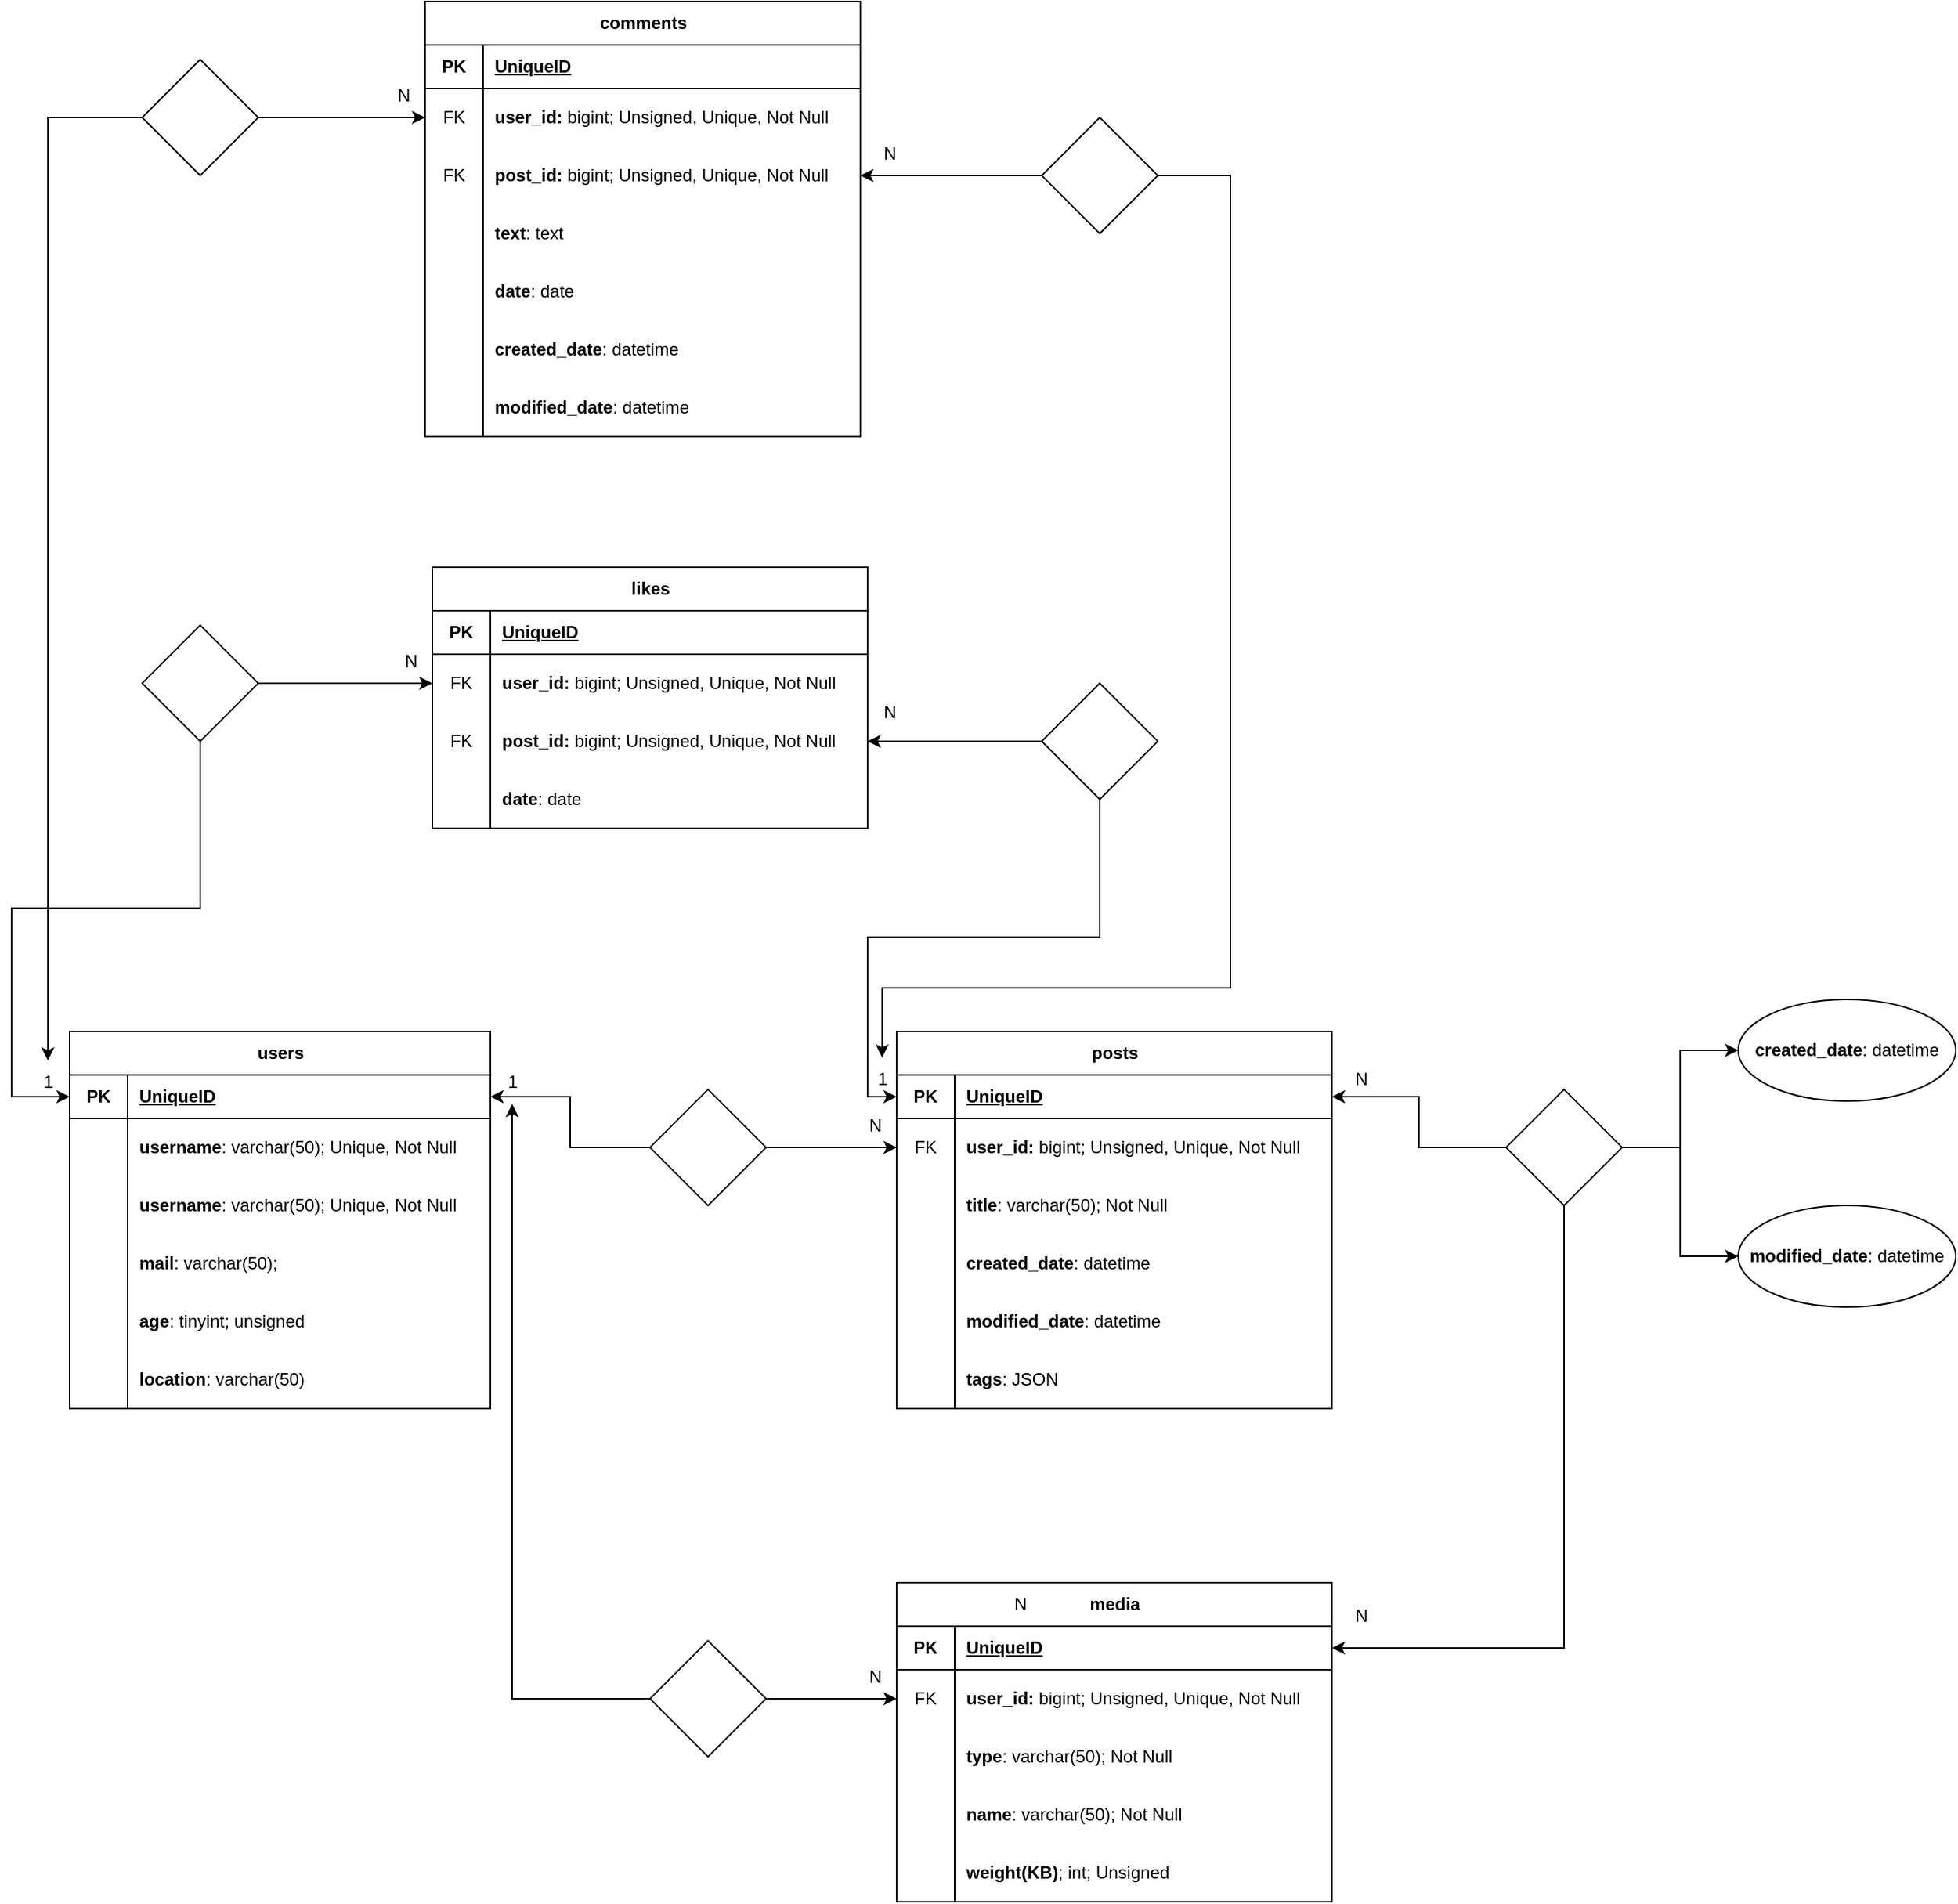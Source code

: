 <mxfile version="24.7.1" type="device">
  <diagram name="Pagina-1" id="Gw6nSf_3pTms6XGrTBZx">
    <mxGraphModel dx="1674" dy="1907" grid="1" gridSize="10" guides="1" tooltips="1" connect="1" arrows="1" fold="1" page="1" pageScale="1" pageWidth="827" pageHeight="1169" math="0" shadow="0">
      <root>
        <mxCell id="0" />
        <mxCell id="1" parent="0" />
        <mxCell id="lJPIg5WgTHCBEsO6ulFc-40" value="users" style="shape=table;startSize=30;container=1;collapsible=1;childLayout=tableLayout;fixedRows=1;rowLines=0;fontStyle=1;align=center;resizeLast=1;html=1;" parent="1" vertex="1">
          <mxGeometry x="60" y="190" width="290" height="260" as="geometry" />
        </mxCell>
        <mxCell id="lJPIg5WgTHCBEsO6ulFc-41" value="" style="shape=tableRow;horizontal=0;startSize=0;swimlaneHead=0;swimlaneBody=0;fillColor=none;collapsible=0;dropTarget=0;points=[[0,0.5],[1,0.5]];portConstraint=eastwest;top=0;left=0;right=0;bottom=1;" parent="lJPIg5WgTHCBEsO6ulFc-40" vertex="1">
          <mxGeometry y="30" width="290" height="30" as="geometry" />
        </mxCell>
        <mxCell id="lJPIg5WgTHCBEsO6ulFc-42" value="PK" style="shape=partialRectangle;connectable=0;fillColor=none;top=0;left=0;bottom=0;right=0;fontStyle=1;overflow=hidden;whiteSpace=wrap;html=1;" parent="lJPIg5WgTHCBEsO6ulFc-41" vertex="1">
          <mxGeometry width="40" height="30" as="geometry">
            <mxRectangle width="40" height="30" as="alternateBounds" />
          </mxGeometry>
        </mxCell>
        <mxCell id="lJPIg5WgTHCBEsO6ulFc-43" value="UniqueID" style="shape=partialRectangle;connectable=0;fillColor=none;top=0;left=0;bottom=0;right=0;align=left;spacingLeft=6;fontStyle=5;overflow=hidden;whiteSpace=wrap;html=1;" parent="lJPIg5WgTHCBEsO6ulFc-41" vertex="1">
          <mxGeometry x="40" width="250" height="30" as="geometry">
            <mxRectangle width="250" height="30" as="alternateBounds" />
          </mxGeometry>
        </mxCell>
        <mxCell id="lJPIg5WgTHCBEsO6ulFc-44" value="" style="shape=tableRow;horizontal=0;startSize=0;swimlaneHead=0;swimlaneBody=0;fillColor=none;collapsible=0;dropTarget=0;points=[[0,0.5],[1,0.5]];portConstraint=eastwest;top=0;left=0;right=0;bottom=0;" parent="lJPIg5WgTHCBEsO6ulFc-40" vertex="1">
          <mxGeometry y="60" width="290" height="40" as="geometry" />
        </mxCell>
        <mxCell id="lJPIg5WgTHCBEsO6ulFc-45" value="" style="shape=partialRectangle;connectable=0;fillColor=none;top=0;left=0;bottom=0;right=0;editable=1;overflow=hidden;whiteSpace=wrap;html=1;" parent="lJPIg5WgTHCBEsO6ulFc-44" vertex="1">
          <mxGeometry width="40" height="40" as="geometry">
            <mxRectangle width="40" height="40" as="alternateBounds" />
          </mxGeometry>
        </mxCell>
        <mxCell id="lJPIg5WgTHCBEsO6ulFc-46" value="&lt;b&gt;username&lt;/b&gt;: varchar(50); Unique, Not Null&amp;nbsp; &amp;nbsp;" style="shape=partialRectangle;connectable=0;fillColor=none;top=0;left=0;bottom=0;right=0;align=left;spacingLeft=6;overflow=hidden;whiteSpace=wrap;html=1;" parent="lJPIg5WgTHCBEsO6ulFc-44" vertex="1">
          <mxGeometry x="40" width="250" height="40" as="geometry">
            <mxRectangle width="250" height="40" as="alternateBounds" />
          </mxGeometry>
        </mxCell>
        <mxCell id="wLg4SAttIqK3HhaTWLrf-60" value="" style="shape=tableRow;horizontal=0;startSize=0;swimlaneHead=0;swimlaneBody=0;fillColor=none;collapsible=0;dropTarget=0;points=[[0,0.5],[1,0.5]];portConstraint=eastwest;top=0;left=0;right=0;bottom=0;" vertex="1" parent="lJPIg5WgTHCBEsO6ulFc-40">
          <mxGeometry y="100" width="290" height="40" as="geometry" />
        </mxCell>
        <mxCell id="wLg4SAttIqK3HhaTWLrf-61" value="" style="shape=partialRectangle;connectable=0;fillColor=none;top=0;left=0;bottom=0;right=0;editable=1;overflow=hidden;whiteSpace=wrap;html=1;" vertex="1" parent="wLg4SAttIqK3HhaTWLrf-60">
          <mxGeometry width="40" height="40" as="geometry">
            <mxRectangle width="40" height="40" as="alternateBounds" />
          </mxGeometry>
        </mxCell>
        <mxCell id="wLg4SAttIqK3HhaTWLrf-62" value="&lt;b&gt;username&lt;/b&gt;: varchar(50); Unique, Not Null&amp;nbsp; &amp;nbsp;" style="shape=partialRectangle;connectable=0;fillColor=none;top=0;left=0;bottom=0;right=0;align=left;spacingLeft=6;overflow=hidden;whiteSpace=wrap;html=1;" vertex="1" parent="wLg4SAttIqK3HhaTWLrf-60">
          <mxGeometry x="40" width="250" height="40" as="geometry">
            <mxRectangle width="250" height="40" as="alternateBounds" />
          </mxGeometry>
        </mxCell>
        <mxCell id="wLg4SAttIqK3HhaTWLrf-63" value="" style="shape=tableRow;horizontal=0;startSize=0;swimlaneHead=0;swimlaneBody=0;fillColor=none;collapsible=0;dropTarget=0;points=[[0,0.5],[1,0.5]];portConstraint=eastwest;top=0;left=0;right=0;bottom=0;" vertex="1" parent="lJPIg5WgTHCBEsO6ulFc-40">
          <mxGeometry y="140" width="290" height="40" as="geometry" />
        </mxCell>
        <mxCell id="wLg4SAttIqK3HhaTWLrf-64" value="" style="shape=partialRectangle;connectable=0;fillColor=none;top=0;left=0;bottom=0;right=0;editable=1;overflow=hidden;whiteSpace=wrap;html=1;" vertex="1" parent="wLg4SAttIqK3HhaTWLrf-63">
          <mxGeometry width="40" height="40" as="geometry">
            <mxRectangle width="40" height="40" as="alternateBounds" />
          </mxGeometry>
        </mxCell>
        <mxCell id="wLg4SAttIqK3HhaTWLrf-65" value="&lt;b&gt;mail&lt;/b&gt;: varchar(50);" style="shape=partialRectangle;connectable=0;fillColor=none;top=0;left=0;bottom=0;right=0;align=left;spacingLeft=6;overflow=hidden;whiteSpace=wrap;html=1;" vertex="1" parent="wLg4SAttIqK3HhaTWLrf-63">
          <mxGeometry x="40" width="250" height="40" as="geometry">
            <mxRectangle width="250" height="40" as="alternateBounds" />
          </mxGeometry>
        </mxCell>
        <mxCell id="lJPIg5WgTHCBEsO6ulFc-59" value="" style="shape=tableRow;horizontal=0;startSize=0;swimlaneHead=0;swimlaneBody=0;fillColor=none;collapsible=0;dropTarget=0;points=[[0,0.5],[1,0.5]];portConstraint=eastwest;top=0;left=0;right=0;bottom=0;" parent="lJPIg5WgTHCBEsO6ulFc-40" vertex="1">
          <mxGeometry y="180" width="290" height="40" as="geometry" />
        </mxCell>
        <mxCell id="lJPIg5WgTHCBEsO6ulFc-60" value="" style="shape=partialRectangle;connectable=0;fillColor=none;top=0;left=0;bottom=0;right=0;editable=1;overflow=hidden;whiteSpace=wrap;html=1;" parent="lJPIg5WgTHCBEsO6ulFc-59" vertex="1">
          <mxGeometry width="40" height="40" as="geometry">
            <mxRectangle width="40" height="40" as="alternateBounds" />
          </mxGeometry>
        </mxCell>
        <mxCell id="lJPIg5WgTHCBEsO6ulFc-61" value="&lt;b&gt;age&lt;/b&gt;: tinyint; unsigned&amp;nbsp; &amp;nbsp;" style="shape=partialRectangle;connectable=0;fillColor=none;top=0;left=0;bottom=0;right=0;align=left;spacingLeft=6;overflow=hidden;whiteSpace=wrap;html=1;" parent="lJPIg5WgTHCBEsO6ulFc-59" vertex="1">
          <mxGeometry x="40" width="250" height="40" as="geometry">
            <mxRectangle width="250" height="40" as="alternateBounds" />
          </mxGeometry>
        </mxCell>
        <mxCell id="lJPIg5WgTHCBEsO6ulFc-82" value="" style="shape=tableRow;horizontal=0;startSize=0;swimlaneHead=0;swimlaneBody=0;fillColor=none;collapsible=0;dropTarget=0;points=[[0,0.5],[1,0.5]];portConstraint=eastwest;top=0;left=0;right=0;bottom=0;" parent="lJPIg5WgTHCBEsO6ulFc-40" vertex="1">
          <mxGeometry y="220" width="290" height="40" as="geometry" />
        </mxCell>
        <mxCell id="lJPIg5WgTHCBEsO6ulFc-83" value="" style="shape=partialRectangle;connectable=0;fillColor=none;top=0;left=0;bottom=0;right=0;editable=1;overflow=hidden;whiteSpace=wrap;html=1;" parent="lJPIg5WgTHCBEsO6ulFc-82" vertex="1">
          <mxGeometry width="40" height="40" as="geometry">
            <mxRectangle width="40" height="40" as="alternateBounds" />
          </mxGeometry>
        </mxCell>
        <mxCell id="lJPIg5WgTHCBEsO6ulFc-84" value="&lt;b&gt;location&lt;/b&gt;: varchar(50)&amp;nbsp; &amp;nbsp;" style="shape=partialRectangle;connectable=0;fillColor=none;top=0;left=0;bottom=0;right=0;align=left;spacingLeft=6;overflow=hidden;whiteSpace=wrap;html=1;" parent="lJPIg5WgTHCBEsO6ulFc-82" vertex="1">
          <mxGeometry x="40" width="250" height="40" as="geometry">
            <mxRectangle width="250" height="40" as="alternateBounds" />
          </mxGeometry>
        </mxCell>
        <mxCell id="lJPIg5WgTHCBEsO6ulFc-85" value="posts" style="shape=table;startSize=30;container=1;collapsible=1;childLayout=tableLayout;fixedRows=1;rowLines=0;fontStyle=1;align=center;resizeLast=1;html=1;" parent="1" vertex="1">
          <mxGeometry x="630" y="190" width="300" height="260" as="geometry" />
        </mxCell>
        <mxCell id="lJPIg5WgTHCBEsO6ulFc-86" value="" style="shape=tableRow;horizontal=0;startSize=0;swimlaneHead=0;swimlaneBody=0;fillColor=none;collapsible=0;dropTarget=0;points=[[0,0.5],[1,0.5]];portConstraint=eastwest;top=0;left=0;right=0;bottom=1;" parent="lJPIg5WgTHCBEsO6ulFc-85" vertex="1">
          <mxGeometry y="30" width="300" height="30" as="geometry" />
        </mxCell>
        <mxCell id="lJPIg5WgTHCBEsO6ulFc-87" value="PK" style="shape=partialRectangle;connectable=0;fillColor=none;top=0;left=0;bottom=0;right=0;fontStyle=1;overflow=hidden;whiteSpace=wrap;html=1;" parent="lJPIg5WgTHCBEsO6ulFc-86" vertex="1">
          <mxGeometry width="40" height="30" as="geometry">
            <mxRectangle width="40" height="30" as="alternateBounds" />
          </mxGeometry>
        </mxCell>
        <mxCell id="lJPIg5WgTHCBEsO6ulFc-88" value="UniqueID" style="shape=partialRectangle;connectable=0;fillColor=none;top=0;left=0;bottom=0;right=0;align=left;spacingLeft=6;fontStyle=5;overflow=hidden;whiteSpace=wrap;html=1;" parent="lJPIg5WgTHCBEsO6ulFc-86" vertex="1">
          <mxGeometry x="40" width="260" height="30" as="geometry">
            <mxRectangle width="260" height="30" as="alternateBounds" />
          </mxGeometry>
        </mxCell>
        <mxCell id="lJPIg5WgTHCBEsO6ulFc-89" value="" style="shape=tableRow;horizontal=0;startSize=0;swimlaneHead=0;swimlaneBody=0;fillColor=none;collapsible=0;dropTarget=0;points=[[0,0.5],[1,0.5]];portConstraint=eastwest;top=0;left=0;right=0;bottom=0;" parent="lJPIg5WgTHCBEsO6ulFc-85" vertex="1">
          <mxGeometry y="60" width="300" height="40" as="geometry" />
        </mxCell>
        <mxCell id="lJPIg5WgTHCBEsO6ulFc-90" value="FK" style="shape=partialRectangle;connectable=0;fillColor=none;top=0;left=0;bottom=0;right=0;editable=1;overflow=hidden;whiteSpace=wrap;html=1;" parent="lJPIg5WgTHCBEsO6ulFc-89" vertex="1">
          <mxGeometry width="40" height="40" as="geometry">
            <mxRectangle width="40" height="40" as="alternateBounds" />
          </mxGeometry>
        </mxCell>
        <mxCell id="lJPIg5WgTHCBEsO6ulFc-91" value="&lt;b&gt;user_id: &lt;/b&gt;bigint; Unsigned, Unique, Not Null" style="shape=partialRectangle;connectable=0;fillColor=none;top=0;left=0;bottom=0;right=0;align=left;spacingLeft=6;overflow=hidden;whiteSpace=wrap;html=1;" parent="lJPIg5WgTHCBEsO6ulFc-89" vertex="1">
          <mxGeometry x="40" width="260" height="40" as="geometry">
            <mxRectangle width="260" height="40" as="alternateBounds" />
          </mxGeometry>
        </mxCell>
        <mxCell id="lJPIg5WgTHCBEsO6ulFc-92" value="" style="shape=tableRow;horizontal=0;startSize=0;swimlaneHead=0;swimlaneBody=0;fillColor=none;collapsible=0;dropTarget=0;points=[[0,0.5],[1,0.5]];portConstraint=eastwest;top=0;left=0;right=0;bottom=0;" parent="lJPIg5WgTHCBEsO6ulFc-85" vertex="1">
          <mxGeometry y="100" width="300" height="40" as="geometry" />
        </mxCell>
        <mxCell id="lJPIg5WgTHCBEsO6ulFc-93" value="" style="shape=partialRectangle;connectable=0;fillColor=none;top=0;left=0;bottom=0;right=0;editable=1;overflow=hidden;whiteSpace=wrap;html=1;" parent="lJPIg5WgTHCBEsO6ulFc-92" vertex="1">
          <mxGeometry width="40" height="40" as="geometry">
            <mxRectangle width="40" height="40" as="alternateBounds" />
          </mxGeometry>
        </mxCell>
        <mxCell id="lJPIg5WgTHCBEsO6ulFc-94" value="&lt;b&gt;title&lt;/b&gt;: varchar(50); Not Null&amp;nbsp;&amp;nbsp;" style="shape=partialRectangle;connectable=0;fillColor=none;top=0;left=0;bottom=0;right=0;align=left;spacingLeft=6;overflow=hidden;whiteSpace=wrap;html=1;" parent="lJPIg5WgTHCBEsO6ulFc-92" vertex="1">
          <mxGeometry x="40" width="260" height="40" as="geometry">
            <mxRectangle width="260" height="40" as="alternateBounds" />
          </mxGeometry>
        </mxCell>
        <mxCell id="lJPIg5WgTHCBEsO6ulFc-148" value="" style="shape=tableRow;horizontal=0;startSize=0;swimlaneHead=0;swimlaneBody=0;fillColor=none;collapsible=0;dropTarget=0;points=[[0,0.5],[1,0.5]];portConstraint=eastwest;top=0;left=0;right=0;bottom=0;" parent="lJPIg5WgTHCBEsO6ulFc-85" vertex="1">
          <mxGeometry y="140" width="300" height="40" as="geometry" />
        </mxCell>
        <mxCell id="lJPIg5WgTHCBEsO6ulFc-149" value="" style="shape=partialRectangle;connectable=0;fillColor=none;top=0;left=0;bottom=0;right=0;editable=1;overflow=hidden;whiteSpace=wrap;html=1;" parent="lJPIg5WgTHCBEsO6ulFc-148" vertex="1">
          <mxGeometry width="40" height="40" as="geometry">
            <mxRectangle width="40" height="40" as="alternateBounds" />
          </mxGeometry>
        </mxCell>
        <mxCell id="lJPIg5WgTHCBEsO6ulFc-150" value="&lt;b&gt;created_date&lt;/b&gt;: datetime" style="shape=partialRectangle;connectable=0;fillColor=none;top=0;left=0;bottom=0;right=0;align=left;spacingLeft=6;overflow=hidden;whiteSpace=wrap;html=1;" parent="lJPIg5WgTHCBEsO6ulFc-148" vertex="1">
          <mxGeometry x="40" width="260" height="40" as="geometry">
            <mxRectangle width="260" height="40" as="alternateBounds" />
          </mxGeometry>
        </mxCell>
        <mxCell id="wLg4SAttIqK3HhaTWLrf-88" value="" style="shape=tableRow;horizontal=0;startSize=0;swimlaneHead=0;swimlaneBody=0;fillColor=none;collapsible=0;dropTarget=0;points=[[0,0.5],[1,0.5]];portConstraint=eastwest;top=0;left=0;right=0;bottom=0;" vertex="1" parent="lJPIg5WgTHCBEsO6ulFc-85">
          <mxGeometry y="180" width="300" height="40" as="geometry" />
        </mxCell>
        <mxCell id="wLg4SAttIqK3HhaTWLrf-89" value="" style="shape=partialRectangle;connectable=0;fillColor=none;top=0;left=0;bottom=0;right=0;editable=1;overflow=hidden;whiteSpace=wrap;html=1;" vertex="1" parent="wLg4SAttIqK3HhaTWLrf-88">
          <mxGeometry width="40" height="40" as="geometry">
            <mxRectangle width="40" height="40" as="alternateBounds" />
          </mxGeometry>
        </mxCell>
        <mxCell id="wLg4SAttIqK3HhaTWLrf-90" value="&lt;b&gt;modified_date&lt;/b&gt;: datetime" style="shape=partialRectangle;connectable=0;fillColor=none;top=0;left=0;bottom=0;right=0;align=left;spacingLeft=6;overflow=hidden;whiteSpace=wrap;html=1;" vertex="1" parent="wLg4SAttIqK3HhaTWLrf-88">
          <mxGeometry x="40" width="260" height="40" as="geometry">
            <mxRectangle width="260" height="40" as="alternateBounds" />
          </mxGeometry>
        </mxCell>
        <mxCell id="lJPIg5WgTHCBEsO6ulFc-214" value="" style="shape=tableRow;horizontal=0;startSize=0;swimlaneHead=0;swimlaneBody=0;fillColor=none;collapsible=0;dropTarget=0;points=[[0,0.5],[1,0.5]];portConstraint=eastwest;top=0;left=0;right=0;bottom=0;" parent="lJPIg5WgTHCBEsO6ulFc-85" vertex="1">
          <mxGeometry y="220" width="300" height="40" as="geometry" />
        </mxCell>
        <mxCell id="lJPIg5WgTHCBEsO6ulFc-215" value="" style="shape=partialRectangle;connectable=0;fillColor=none;top=0;left=0;bottom=0;right=0;editable=1;overflow=hidden;whiteSpace=wrap;html=1;" parent="lJPIg5WgTHCBEsO6ulFc-214" vertex="1">
          <mxGeometry width="40" height="40" as="geometry">
            <mxRectangle width="40" height="40" as="alternateBounds" />
          </mxGeometry>
        </mxCell>
        <mxCell id="lJPIg5WgTHCBEsO6ulFc-216" value="&lt;b&gt;tags&lt;/b&gt;: JSON" style="shape=partialRectangle;connectable=0;fillColor=none;top=0;left=0;bottom=0;right=0;align=left;spacingLeft=6;overflow=hidden;whiteSpace=wrap;html=1;" parent="lJPIg5WgTHCBEsO6ulFc-214" vertex="1">
          <mxGeometry x="40" width="260" height="40" as="geometry">
            <mxRectangle width="260" height="40" as="alternateBounds" />
          </mxGeometry>
        </mxCell>
        <mxCell id="lJPIg5WgTHCBEsO6ulFc-103" style="edgeStyle=orthogonalEdgeStyle;rounded=0;orthogonalLoop=1;jettySize=auto;html=1;entryX=1;entryY=0.5;entryDx=0;entryDy=0;" parent="1" source="lJPIg5WgTHCBEsO6ulFc-98" target="lJPIg5WgTHCBEsO6ulFc-41" edge="1">
          <mxGeometry relative="1" as="geometry" />
        </mxCell>
        <mxCell id="lJPIg5WgTHCBEsO6ulFc-108" style="edgeStyle=orthogonalEdgeStyle;rounded=0;orthogonalLoop=1;jettySize=auto;html=1;entryX=0;entryY=0.5;entryDx=0;entryDy=0;" parent="1" source="lJPIg5WgTHCBEsO6ulFc-98" target="lJPIg5WgTHCBEsO6ulFc-89" edge="1">
          <mxGeometry relative="1" as="geometry" />
        </mxCell>
        <mxCell id="lJPIg5WgTHCBEsO6ulFc-98" value="" style="rhombus;whiteSpace=wrap;html=1;startSize=30;fontStyle=1;" parent="1" vertex="1">
          <mxGeometry x="460" y="230" width="80" height="80" as="geometry" />
        </mxCell>
        <mxCell id="lJPIg5WgTHCBEsO6ulFc-101" value="1" style="text;html=1;align=center;verticalAlign=middle;resizable=0;points=[];autosize=1;strokeColor=none;fillColor=none;" parent="1" vertex="1">
          <mxGeometry x="350" y="210" width="30" height="30" as="geometry" />
        </mxCell>
        <mxCell id="lJPIg5WgTHCBEsO6ulFc-102" value="N" style="text;html=1;align=center;verticalAlign=middle;resizable=0;points=[];autosize=1;strokeColor=none;fillColor=none;" parent="1" vertex="1">
          <mxGeometry x="600" y="240" width="30" height="30" as="geometry" />
        </mxCell>
        <mxCell id="lJPIg5WgTHCBEsO6ulFc-151" value="media" style="shape=table;startSize=30;container=1;collapsible=1;childLayout=tableLayout;fixedRows=1;rowLines=0;fontStyle=1;align=center;resizeLast=1;html=1;" parent="1" vertex="1">
          <mxGeometry x="630" y="570" width="300" height="220" as="geometry" />
        </mxCell>
        <mxCell id="lJPIg5WgTHCBEsO6ulFc-152" value="" style="shape=tableRow;horizontal=0;startSize=0;swimlaneHead=0;swimlaneBody=0;fillColor=none;collapsible=0;dropTarget=0;points=[[0,0.5],[1,0.5]];portConstraint=eastwest;top=0;left=0;right=0;bottom=1;" parent="lJPIg5WgTHCBEsO6ulFc-151" vertex="1">
          <mxGeometry y="30" width="300" height="30" as="geometry" />
        </mxCell>
        <mxCell id="lJPIg5WgTHCBEsO6ulFc-153" value="PK" style="shape=partialRectangle;connectable=0;fillColor=none;top=0;left=0;bottom=0;right=0;fontStyle=1;overflow=hidden;whiteSpace=wrap;html=1;" parent="lJPIg5WgTHCBEsO6ulFc-152" vertex="1">
          <mxGeometry width="40" height="30" as="geometry">
            <mxRectangle width="40" height="30" as="alternateBounds" />
          </mxGeometry>
        </mxCell>
        <mxCell id="lJPIg5WgTHCBEsO6ulFc-154" value="UniqueID" style="shape=partialRectangle;connectable=0;fillColor=none;top=0;left=0;bottom=0;right=0;align=left;spacingLeft=6;fontStyle=5;overflow=hidden;whiteSpace=wrap;html=1;" parent="lJPIg5WgTHCBEsO6ulFc-152" vertex="1">
          <mxGeometry x="40" width="260" height="30" as="geometry">
            <mxRectangle width="260" height="30" as="alternateBounds" />
          </mxGeometry>
        </mxCell>
        <mxCell id="lJPIg5WgTHCBEsO6ulFc-155" value="" style="shape=tableRow;horizontal=0;startSize=0;swimlaneHead=0;swimlaneBody=0;fillColor=none;collapsible=0;dropTarget=0;points=[[0,0.5],[1,0.5]];portConstraint=eastwest;top=0;left=0;right=0;bottom=0;" parent="lJPIg5WgTHCBEsO6ulFc-151" vertex="1">
          <mxGeometry y="60" width="300" height="40" as="geometry" />
        </mxCell>
        <mxCell id="lJPIg5WgTHCBEsO6ulFc-156" value="FK" style="shape=partialRectangle;connectable=0;fillColor=none;top=0;left=0;bottom=0;right=0;editable=1;overflow=hidden;whiteSpace=wrap;html=1;" parent="lJPIg5WgTHCBEsO6ulFc-155" vertex="1">
          <mxGeometry width="40" height="40" as="geometry">
            <mxRectangle width="40" height="40" as="alternateBounds" />
          </mxGeometry>
        </mxCell>
        <mxCell id="lJPIg5WgTHCBEsO6ulFc-157" value="&lt;b&gt;user_id: &lt;/b&gt;bigint; Unsigned, Unique, Not Null" style="shape=partialRectangle;connectable=0;fillColor=none;top=0;left=0;bottom=0;right=0;align=left;spacingLeft=6;overflow=hidden;whiteSpace=wrap;html=1;" parent="lJPIg5WgTHCBEsO6ulFc-155" vertex="1">
          <mxGeometry x="40" width="260" height="40" as="geometry">
            <mxRectangle width="260" height="40" as="alternateBounds" />
          </mxGeometry>
        </mxCell>
        <mxCell id="lJPIg5WgTHCBEsO6ulFc-158" value="" style="shape=tableRow;horizontal=0;startSize=0;swimlaneHead=0;swimlaneBody=0;fillColor=none;collapsible=0;dropTarget=0;points=[[0,0.5],[1,0.5]];portConstraint=eastwest;top=0;left=0;right=0;bottom=0;" parent="lJPIg5WgTHCBEsO6ulFc-151" vertex="1">
          <mxGeometry y="100" width="300" height="40" as="geometry" />
        </mxCell>
        <mxCell id="lJPIg5WgTHCBEsO6ulFc-159" value="" style="shape=partialRectangle;connectable=0;fillColor=none;top=0;left=0;bottom=0;right=0;editable=1;overflow=hidden;whiteSpace=wrap;html=1;" parent="lJPIg5WgTHCBEsO6ulFc-158" vertex="1">
          <mxGeometry width="40" height="40" as="geometry">
            <mxRectangle width="40" height="40" as="alternateBounds" />
          </mxGeometry>
        </mxCell>
        <mxCell id="lJPIg5WgTHCBEsO6ulFc-160" value="&lt;b&gt;type&lt;/b&gt;: varchar(50); Not Null" style="shape=partialRectangle;connectable=0;fillColor=none;top=0;left=0;bottom=0;right=0;align=left;spacingLeft=6;overflow=hidden;whiteSpace=wrap;html=1;" parent="lJPIg5WgTHCBEsO6ulFc-158" vertex="1">
          <mxGeometry x="40" width="260" height="40" as="geometry">
            <mxRectangle width="260" height="40" as="alternateBounds" />
          </mxGeometry>
        </mxCell>
        <mxCell id="lJPIg5WgTHCBEsO6ulFc-161" value="" style="shape=tableRow;horizontal=0;startSize=0;swimlaneHead=0;swimlaneBody=0;fillColor=none;collapsible=0;dropTarget=0;points=[[0,0.5],[1,0.5]];portConstraint=eastwest;top=0;left=0;right=0;bottom=0;" parent="lJPIg5WgTHCBEsO6ulFc-151" vertex="1">
          <mxGeometry y="140" width="300" height="40" as="geometry" />
        </mxCell>
        <mxCell id="lJPIg5WgTHCBEsO6ulFc-162" value="" style="shape=partialRectangle;connectable=0;fillColor=none;top=0;left=0;bottom=0;right=0;editable=1;overflow=hidden;whiteSpace=wrap;html=1;" parent="lJPIg5WgTHCBEsO6ulFc-161" vertex="1">
          <mxGeometry width="40" height="40" as="geometry">
            <mxRectangle width="40" height="40" as="alternateBounds" />
          </mxGeometry>
        </mxCell>
        <mxCell id="lJPIg5WgTHCBEsO6ulFc-163" value="&lt;b&gt;name&lt;/b&gt;: varchar(50); Not Null&amp;nbsp; &amp;nbsp;" style="shape=partialRectangle;connectable=0;fillColor=none;top=0;left=0;bottom=0;right=0;align=left;spacingLeft=6;overflow=hidden;whiteSpace=wrap;html=1;" parent="lJPIg5WgTHCBEsO6ulFc-161" vertex="1">
          <mxGeometry x="40" width="260" height="40" as="geometry">
            <mxRectangle width="260" height="40" as="alternateBounds" />
          </mxGeometry>
        </mxCell>
        <mxCell id="lJPIg5WgTHCBEsO6ulFc-164" value="" style="shape=tableRow;horizontal=0;startSize=0;swimlaneHead=0;swimlaneBody=0;fillColor=none;collapsible=0;dropTarget=0;points=[[0,0.5],[1,0.5]];portConstraint=eastwest;top=0;left=0;right=0;bottom=0;" parent="lJPIg5WgTHCBEsO6ulFc-151" vertex="1">
          <mxGeometry y="180" width="300" height="40" as="geometry" />
        </mxCell>
        <mxCell id="lJPIg5WgTHCBEsO6ulFc-165" value="" style="shape=partialRectangle;connectable=0;fillColor=none;top=0;left=0;bottom=0;right=0;editable=1;overflow=hidden;whiteSpace=wrap;html=1;" parent="lJPIg5WgTHCBEsO6ulFc-164" vertex="1">
          <mxGeometry width="40" height="40" as="geometry">
            <mxRectangle width="40" height="40" as="alternateBounds" />
          </mxGeometry>
        </mxCell>
        <mxCell id="lJPIg5WgTHCBEsO6ulFc-166" value="&lt;b&gt;weight(KB)&lt;/b&gt;; int; Unsigned&amp;nbsp;&amp;nbsp;" style="shape=partialRectangle;connectable=0;fillColor=none;top=0;left=0;bottom=0;right=0;align=left;spacingLeft=6;overflow=hidden;whiteSpace=wrap;html=1;" parent="lJPIg5WgTHCBEsO6ulFc-164" vertex="1">
          <mxGeometry x="40" width="260" height="40" as="geometry">
            <mxRectangle width="260" height="40" as="alternateBounds" />
          </mxGeometry>
        </mxCell>
        <mxCell id="lJPIg5WgTHCBEsO6ulFc-171" style="edgeStyle=orthogonalEdgeStyle;rounded=0;orthogonalLoop=1;jettySize=auto;html=1;entryX=1;entryY=0.5;entryDx=0;entryDy=0;" parent="1" source="lJPIg5WgTHCBEsO6ulFc-169" target="lJPIg5WgTHCBEsO6ulFc-86" edge="1">
          <mxGeometry relative="1" as="geometry" />
        </mxCell>
        <mxCell id="wLg4SAttIqK3HhaTWLrf-122" style="edgeStyle=orthogonalEdgeStyle;rounded=0;orthogonalLoop=1;jettySize=auto;html=1;entryX=1;entryY=0.5;entryDx=0;entryDy=0;" edge="1" parent="1" source="lJPIg5WgTHCBEsO6ulFc-169" target="lJPIg5WgTHCBEsO6ulFc-152">
          <mxGeometry relative="1" as="geometry" />
        </mxCell>
        <mxCell id="wLg4SAttIqK3HhaTWLrf-153" style="edgeStyle=orthogonalEdgeStyle;rounded=0;orthogonalLoop=1;jettySize=auto;html=1;entryX=0;entryY=0.5;entryDx=0;entryDy=0;" edge="1" parent="1" source="lJPIg5WgTHCBEsO6ulFc-169" target="wLg4SAttIqK3HhaTWLrf-118">
          <mxGeometry relative="1" as="geometry" />
        </mxCell>
        <mxCell id="wLg4SAttIqK3HhaTWLrf-154" style="edgeStyle=orthogonalEdgeStyle;rounded=0;orthogonalLoop=1;jettySize=auto;html=1;entryX=0;entryY=0.5;entryDx=0;entryDy=0;" edge="1" parent="1" source="lJPIg5WgTHCBEsO6ulFc-169" target="wLg4SAttIqK3HhaTWLrf-120">
          <mxGeometry relative="1" as="geometry" />
        </mxCell>
        <mxCell id="lJPIg5WgTHCBEsO6ulFc-169" value="" style="rhombus;whiteSpace=wrap;html=1;" parent="1" vertex="1">
          <mxGeometry x="1050" y="230" width="80" height="80" as="geometry" />
        </mxCell>
        <mxCell id="lJPIg5WgTHCBEsO6ulFc-173" value="N" style="text;html=1;align=center;verticalAlign=middle;resizable=0;points=[];autosize=1;strokeColor=none;fillColor=none;" parent="1" vertex="1">
          <mxGeometry x="700" y="570" width="30" height="30" as="geometry" />
        </mxCell>
        <mxCell id="lJPIg5WgTHCBEsO6ulFc-174" value="likes" style="shape=table;startSize=30;container=1;collapsible=1;childLayout=tableLayout;fixedRows=1;rowLines=0;fontStyle=1;align=center;resizeLast=1;html=1;" parent="1" vertex="1">
          <mxGeometry x="310" y="-130" width="300" height="180" as="geometry" />
        </mxCell>
        <mxCell id="lJPIg5WgTHCBEsO6ulFc-175" value="" style="shape=tableRow;horizontal=0;startSize=0;swimlaneHead=0;swimlaneBody=0;fillColor=none;collapsible=0;dropTarget=0;points=[[0,0.5],[1,0.5]];portConstraint=eastwest;top=0;left=0;right=0;bottom=1;" parent="lJPIg5WgTHCBEsO6ulFc-174" vertex="1">
          <mxGeometry y="30" width="300" height="30" as="geometry" />
        </mxCell>
        <mxCell id="lJPIg5WgTHCBEsO6ulFc-176" value="PK" style="shape=partialRectangle;connectable=0;fillColor=none;top=0;left=0;bottom=0;right=0;fontStyle=1;overflow=hidden;whiteSpace=wrap;html=1;" parent="lJPIg5WgTHCBEsO6ulFc-175" vertex="1">
          <mxGeometry width="40" height="30" as="geometry">
            <mxRectangle width="40" height="30" as="alternateBounds" />
          </mxGeometry>
        </mxCell>
        <mxCell id="lJPIg5WgTHCBEsO6ulFc-177" value="UniqueID" style="shape=partialRectangle;connectable=0;fillColor=none;top=0;left=0;bottom=0;right=0;align=left;spacingLeft=6;fontStyle=5;overflow=hidden;whiteSpace=wrap;html=1;" parent="lJPIg5WgTHCBEsO6ulFc-175" vertex="1">
          <mxGeometry x="40" width="260" height="30" as="geometry">
            <mxRectangle width="260" height="30" as="alternateBounds" />
          </mxGeometry>
        </mxCell>
        <mxCell id="lJPIg5WgTHCBEsO6ulFc-178" value="" style="shape=tableRow;horizontal=0;startSize=0;swimlaneHead=0;swimlaneBody=0;fillColor=none;collapsible=0;dropTarget=0;points=[[0,0.5],[1,0.5]];portConstraint=eastwest;top=0;left=0;right=0;bottom=0;" parent="lJPIg5WgTHCBEsO6ulFc-174" vertex="1">
          <mxGeometry y="60" width="300" height="40" as="geometry" />
        </mxCell>
        <mxCell id="lJPIg5WgTHCBEsO6ulFc-179" value="FK" style="shape=partialRectangle;connectable=0;fillColor=none;top=0;left=0;bottom=0;right=0;editable=1;overflow=hidden;whiteSpace=wrap;html=1;" parent="lJPIg5WgTHCBEsO6ulFc-178" vertex="1">
          <mxGeometry width="40" height="40" as="geometry">
            <mxRectangle width="40" height="40" as="alternateBounds" />
          </mxGeometry>
        </mxCell>
        <mxCell id="lJPIg5WgTHCBEsO6ulFc-180" value="&lt;b&gt;user_id: &lt;/b&gt;bigint; Unsigned, Unique, Not Null" style="shape=partialRectangle;connectable=0;fillColor=none;top=0;left=0;bottom=0;right=0;align=left;spacingLeft=6;overflow=hidden;whiteSpace=wrap;html=1;" parent="lJPIg5WgTHCBEsO6ulFc-178" vertex="1">
          <mxGeometry x="40" width="260" height="40" as="geometry">
            <mxRectangle width="260" height="40" as="alternateBounds" />
          </mxGeometry>
        </mxCell>
        <mxCell id="lJPIg5WgTHCBEsO6ulFc-181" value="" style="shape=tableRow;horizontal=0;startSize=0;swimlaneHead=0;swimlaneBody=0;fillColor=none;collapsible=0;dropTarget=0;points=[[0,0.5],[1,0.5]];portConstraint=eastwest;top=0;left=0;right=0;bottom=0;" parent="lJPIg5WgTHCBEsO6ulFc-174" vertex="1">
          <mxGeometry y="100" width="300" height="40" as="geometry" />
        </mxCell>
        <mxCell id="lJPIg5WgTHCBEsO6ulFc-182" value="FK" style="shape=partialRectangle;connectable=0;fillColor=none;top=0;left=0;bottom=0;right=0;editable=1;overflow=hidden;whiteSpace=wrap;html=1;" parent="lJPIg5WgTHCBEsO6ulFc-181" vertex="1">
          <mxGeometry width="40" height="40" as="geometry">
            <mxRectangle width="40" height="40" as="alternateBounds" />
          </mxGeometry>
        </mxCell>
        <mxCell id="lJPIg5WgTHCBEsO6ulFc-183" value="&lt;b&gt;post_id:&amp;nbsp;&lt;/b&gt;bigint; Unsigned, Unique, Not Null" style="shape=partialRectangle;connectable=0;fillColor=none;top=0;left=0;bottom=0;right=0;align=left;spacingLeft=6;overflow=hidden;whiteSpace=wrap;html=1;" parent="lJPIg5WgTHCBEsO6ulFc-181" vertex="1">
          <mxGeometry x="40" width="260" height="40" as="geometry">
            <mxRectangle width="260" height="40" as="alternateBounds" />
          </mxGeometry>
        </mxCell>
        <mxCell id="lJPIg5WgTHCBEsO6ulFc-184" value="" style="shape=tableRow;horizontal=0;startSize=0;swimlaneHead=0;swimlaneBody=0;fillColor=none;collapsible=0;dropTarget=0;points=[[0,0.5],[1,0.5]];portConstraint=eastwest;top=0;left=0;right=0;bottom=0;" parent="lJPIg5WgTHCBEsO6ulFc-174" vertex="1">
          <mxGeometry y="140" width="300" height="40" as="geometry" />
        </mxCell>
        <mxCell id="lJPIg5WgTHCBEsO6ulFc-185" value="" style="shape=partialRectangle;connectable=0;fillColor=none;top=0;left=0;bottom=0;right=0;editable=1;overflow=hidden;whiteSpace=wrap;html=1;" parent="lJPIg5WgTHCBEsO6ulFc-184" vertex="1">
          <mxGeometry width="40" height="40" as="geometry">
            <mxRectangle width="40" height="40" as="alternateBounds" />
          </mxGeometry>
        </mxCell>
        <mxCell id="lJPIg5WgTHCBEsO6ulFc-186" value="&lt;b&gt;date&lt;/b&gt;: date&amp;nbsp; &amp;nbsp;" style="shape=partialRectangle;connectable=0;fillColor=none;top=0;left=0;bottom=0;right=0;align=left;spacingLeft=6;overflow=hidden;whiteSpace=wrap;html=1;" parent="lJPIg5WgTHCBEsO6ulFc-184" vertex="1">
          <mxGeometry x="40" width="260" height="40" as="geometry">
            <mxRectangle width="260" height="40" as="alternateBounds" />
          </mxGeometry>
        </mxCell>
        <mxCell id="lJPIg5WgTHCBEsO6ulFc-194" style="edgeStyle=orthogonalEdgeStyle;rounded=0;orthogonalLoop=1;jettySize=auto;html=1;" parent="1" source="lJPIg5WgTHCBEsO6ulFc-190" target="lJPIg5WgTHCBEsO6ulFc-41" edge="1">
          <mxGeometry relative="1" as="geometry">
            <Array as="points">
              <mxPoint x="150" y="105" />
              <mxPoint x="20" y="105" />
              <mxPoint x="20" y="235" />
            </Array>
          </mxGeometry>
        </mxCell>
        <mxCell id="wLg4SAttIqK3HhaTWLrf-6" style="edgeStyle=orthogonalEdgeStyle;rounded=0;orthogonalLoop=1;jettySize=auto;html=1;entryX=0;entryY=0.5;entryDx=0;entryDy=0;" edge="1" parent="1" source="lJPIg5WgTHCBEsO6ulFc-190" target="lJPIg5WgTHCBEsO6ulFc-178">
          <mxGeometry relative="1" as="geometry" />
        </mxCell>
        <mxCell id="lJPIg5WgTHCBEsO6ulFc-190" value="" style="rhombus;whiteSpace=wrap;html=1;" parent="1" vertex="1">
          <mxGeometry x="110" y="-90" width="80" height="80" as="geometry" />
        </mxCell>
        <mxCell id="lJPIg5WgTHCBEsO6ulFc-193" value="1" style="text;html=1;align=center;verticalAlign=middle;resizable=0;points=[];autosize=1;strokeColor=none;fillColor=none;" parent="1" vertex="1">
          <mxGeometry x="30" y="210" width="30" height="30" as="geometry" />
        </mxCell>
        <mxCell id="wLg4SAttIqK3HhaTWLrf-5" style="edgeStyle=orthogonalEdgeStyle;rounded=0;orthogonalLoop=1;jettySize=auto;html=1;" edge="1" parent="1" source="lJPIg5WgTHCBEsO6ulFc-197" target="lJPIg5WgTHCBEsO6ulFc-181">
          <mxGeometry relative="1" as="geometry" />
        </mxCell>
        <mxCell id="wLg4SAttIqK3HhaTWLrf-114" style="edgeStyle=orthogonalEdgeStyle;rounded=0;orthogonalLoop=1;jettySize=auto;html=1;entryX=0;entryY=0.5;entryDx=0;entryDy=0;" edge="1" parent="1" source="lJPIg5WgTHCBEsO6ulFc-197" target="lJPIg5WgTHCBEsO6ulFc-86">
          <mxGeometry relative="1" as="geometry" />
        </mxCell>
        <mxCell id="lJPIg5WgTHCBEsO6ulFc-197" value="" style="rhombus;whiteSpace=wrap;html=1;" parent="1" vertex="1">
          <mxGeometry x="730" y="-50" width="80" height="80" as="geometry" />
        </mxCell>
        <mxCell id="lJPIg5WgTHCBEsO6ulFc-200" value="N" style="text;html=1;align=center;verticalAlign=middle;resizable=0;points=[];autosize=1;strokeColor=none;fillColor=none;" parent="1" vertex="1">
          <mxGeometry x="280" y="-80" width="30" height="30" as="geometry" />
        </mxCell>
        <mxCell id="wLg4SAttIqK3HhaTWLrf-7" value="N" style="text;html=1;align=center;verticalAlign=middle;resizable=0;points=[];autosize=1;strokeColor=none;fillColor=none;" vertex="1" parent="1">
          <mxGeometry x="610" y="-45" width="30" height="30" as="geometry" />
        </mxCell>
        <mxCell id="wLg4SAttIqK3HhaTWLrf-8" value="comments" style="shape=table;startSize=30;container=1;collapsible=1;childLayout=tableLayout;fixedRows=1;rowLines=0;fontStyle=1;align=center;resizeLast=1;html=1;" vertex="1" parent="1">
          <mxGeometry x="305" y="-520" width="300" height="300" as="geometry" />
        </mxCell>
        <mxCell id="wLg4SAttIqK3HhaTWLrf-9" value="" style="shape=tableRow;horizontal=0;startSize=0;swimlaneHead=0;swimlaneBody=0;fillColor=none;collapsible=0;dropTarget=0;points=[[0,0.5],[1,0.5]];portConstraint=eastwest;top=0;left=0;right=0;bottom=1;" vertex="1" parent="wLg4SAttIqK3HhaTWLrf-8">
          <mxGeometry y="30" width="300" height="30" as="geometry" />
        </mxCell>
        <mxCell id="wLg4SAttIqK3HhaTWLrf-10" value="PK" style="shape=partialRectangle;connectable=0;fillColor=none;top=0;left=0;bottom=0;right=0;fontStyle=1;overflow=hidden;whiteSpace=wrap;html=1;" vertex="1" parent="wLg4SAttIqK3HhaTWLrf-9">
          <mxGeometry width="40" height="30" as="geometry">
            <mxRectangle width="40" height="30" as="alternateBounds" />
          </mxGeometry>
        </mxCell>
        <mxCell id="wLg4SAttIqK3HhaTWLrf-11" value="UniqueID" style="shape=partialRectangle;connectable=0;fillColor=none;top=0;left=0;bottom=0;right=0;align=left;spacingLeft=6;fontStyle=5;overflow=hidden;whiteSpace=wrap;html=1;" vertex="1" parent="wLg4SAttIqK3HhaTWLrf-9">
          <mxGeometry x="40" width="260" height="30" as="geometry">
            <mxRectangle width="260" height="30" as="alternateBounds" />
          </mxGeometry>
        </mxCell>
        <mxCell id="wLg4SAttIqK3HhaTWLrf-12" value="" style="shape=tableRow;horizontal=0;startSize=0;swimlaneHead=0;swimlaneBody=0;fillColor=none;collapsible=0;dropTarget=0;points=[[0,0.5],[1,0.5]];portConstraint=eastwest;top=0;left=0;right=0;bottom=0;" vertex="1" parent="wLg4SAttIqK3HhaTWLrf-8">
          <mxGeometry y="60" width="300" height="40" as="geometry" />
        </mxCell>
        <mxCell id="wLg4SAttIqK3HhaTWLrf-13" value="FK" style="shape=partialRectangle;connectable=0;fillColor=none;top=0;left=0;bottom=0;right=0;editable=1;overflow=hidden;whiteSpace=wrap;html=1;" vertex="1" parent="wLg4SAttIqK3HhaTWLrf-12">
          <mxGeometry width="40" height="40" as="geometry">
            <mxRectangle width="40" height="40" as="alternateBounds" />
          </mxGeometry>
        </mxCell>
        <mxCell id="wLg4SAttIqK3HhaTWLrf-14" value="&lt;b&gt;user_id: &lt;/b&gt;bigint; Unsigned, Unique, Not Null" style="shape=partialRectangle;connectable=0;fillColor=none;top=0;left=0;bottom=0;right=0;align=left;spacingLeft=6;overflow=hidden;whiteSpace=wrap;html=1;" vertex="1" parent="wLg4SAttIqK3HhaTWLrf-12">
          <mxGeometry x="40" width="260" height="40" as="geometry">
            <mxRectangle width="260" height="40" as="alternateBounds" />
          </mxGeometry>
        </mxCell>
        <mxCell id="wLg4SAttIqK3HhaTWLrf-15" value="" style="shape=tableRow;horizontal=0;startSize=0;swimlaneHead=0;swimlaneBody=0;fillColor=none;collapsible=0;dropTarget=0;points=[[0,0.5],[1,0.5]];portConstraint=eastwest;top=0;left=0;right=0;bottom=0;" vertex="1" parent="wLg4SAttIqK3HhaTWLrf-8">
          <mxGeometry y="100" width="300" height="40" as="geometry" />
        </mxCell>
        <mxCell id="wLg4SAttIqK3HhaTWLrf-16" value="FK" style="shape=partialRectangle;connectable=0;fillColor=none;top=0;left=0;bottom=0;right=0;editable=1;overflow=hidden;whiteSpace=wrap;html=1;" vertex="1" parent="wLg4SAttIqK3HhaTWLrf-15">
          <mxGeometry width="40" height="40" as="geometry">
            <mxRectangle width="40" height="40" as="alternateBounds" />
          </mxGeometry>
        </mxCell>
        <mxCell id="wLg4SAttIqK3HhaTWLrf-17" value="&lt;b&gt;post_id:&amp;nbsp;&lt;/b&gt;bigint; Unsigned, Unique, Not Null" style="shape=partialRectangle;connectable=0;fillColor=none;top=0;left=0;bottom=0;right=0;align=left;spacingLeft=6;overflow=hidden;whiteSpace=wrap;html=1;" vertex="1" parent="wLg4SAttIqK3HhaTWLrf-15">
          <mxGeometry x="40" width="260" height="40" as="geometry">
            <mxRectangle width="260" height="40" as="alternateBounds" />
          </mxGeometry>
        </mxCell>
        <mxCell id="wLg4SAttIqK3HhaTWLrf-18" value="" style="shape=tableRow;horizontal=0;startSize=0;swimlaneHead=0;swimlaneBody=0;fillColor=none;collapsible=0;dropTarget=0;points=[[0,0.5],[1,0.5]];portConstraint=eastwest;top=0;left=0;right=0;bottom=0;" vertex="1" parent="wLg4SAttIqK3HhaTWLrf-8">
          <mxGeometry y="140" width="300" height="40" as="geometry" />
        </mxCell>
        <mxCell id="wLg4SAttIqK3HhaTWLrf-19" value="" style="shape=partialRectangle;connectable=0;fillColor=none;top=0;left=0;bottom=0;right=0;editable=1;overflow=hidden;whiteSpace=wrap;html=1;" vertex="1" parent="wLg4SAttIqK3HhaTWLrf-18">
          <mxGeometry width="40" height="40" as="geometry">
            <mxRectangle width="40" height="40" as="alternateBounds" />
          </mxGeometry>
        </mxCell>
        <mxCell id="wLg4SAttIqK3HhaTWLrf-20" value="&lt;b&gt;text&lt;/b&gt;: text&amp;nbsp; &amp;nbsp;" style="shape=partialRectangle;connectable=0;fillColor=none;top=0;left=0;bottom=0;right=0;align=left;spacingLeft=6;overflow=hidden;whiteSpace=wrap;html=1;" vertex="1" parent="wLg4SAttIqK3HhaTWLrf-18">
          <mxGeometry x="40" width="260" height="40" as="geometry">
            <mxRectangle width="260" height="40" as="alternateBounds" />
          </mxGeometry>
        </mxCell>
        <mxCell id="wLg4SAttIqK3HhaTWLrf-54" value="" style="shape=tableRow;horizontal=0;startSize=0;swimlaneHead=0;swimlaneBody=0;fillColor=none;collapsible=0;dropTarget=0;points=[[0,0.5],[1,0.5]];portConstraint=eastwest;top=0;left=0;right=0;bottom=0;" vertex="1" parent="wLg4SAttIqK3HhaTWLrf-8">
          <mxGeometry y="180" width="300" height="40" as="geometry" />
        </mxCell>
        <mxCell id="wLg4SAttIqK3HhaTWLrf-55" value="" style="shape=partialRectangle;connectable=0;fillColor=none;top=0;left=0;bottom=0;right=0;editable=1;overflow=hidden;whiteSpace=wrap;html=1;" vertex="1" parent="wLg4SAttIqK3HhaTWLrf-54">
          <mxGeometry width="40" height="40" as="geometry">
            <mxRectangle width="40" height="40" as="alternateBounds" />
          </mxGeometry>
        </mxCell>
        <mxCell id="wLg4SAttIqK3HhaTWLrf-56" value="&lt;b&gt;date&lt;/b&gt;: date&amp;nbsp; &amp;nbsp;" style="shape=partialRectangle;connectable=0;fillColor=none;top=0;left=0;bottom=0;right=0;align=left;spacingLeft=6;overflow=hidden;whiteSpace=wrap;html=1;" vertex="1" parent="wLg4SAttIqK3HhaTWLrf-54">
          <mxGeometry x="40" width="260" height="40" as="geometry">
            <mxRectangle width="260" height="40" as="alternateBounds" />
          </mxGeometry>
        </mxCell>
        <mxCell id="wLg4SAttIqK3HhaTWLrf-57" value="" style="shape=tableRow;horizontal=0;startSize=0;swimlaneHead=0;swimlaneBody=0;fillColor=none;collapsible=0;dropTarget=0;points=[[0,0.5],[1,0.5]];portConstraint=eastwest;top=0;left=0;right=0;bottom=0;" vertex="1" parent="wLg4SAttIqK3HhaTWLrf-8">
          <mxGeometry y="220" width="300" height="40" as="geometry" />
        </mxCell>
        <mxCell id="wLg4SAttIqK3HhaTWLrf-58" value="" style="shape=partialRectangle;connectable=0;fillColor=none;top=0;left=0;bottom=0;right=0;editable=1;overflow=hidden;whiteSpace=wrap;html=1;" vertex="1" parent="wLg4SAttIqK3HhaTWLrf-57">
          <mxGeometry width="40" height="40" as="geometry">
            <mxRectangle width="40" height="40" as="alternateBounds" />
          </mxGeometry>
        </mxCell>
        <mxCell id="wLg4SAttIqK3HhaTWLrf-59" value="&lt;b&gt;created_date&lt;/b&gt;: datetime&amp;nbsp; &amp;nbsp;" style="shape=partialRectangle;connectable=0;fillColor=none;top=0;left=0;bottom=0;right=0;align=left;spacingLeft=6;overflow=hidden;whiteSpace=wrap;html=1;" vertex="1" parent="wLg4SAttIqK3HhaTWLrf-57">
          <mxGeometry x="40" width="260" height="40" as="geometry">
            <mxRectangle width="260" height="40" as="alternateBounds" />
          </mxGeometry>
        </mxCell>
        <mxCell id="wLg4SAttIqK3HhaTWLrf-110" value="" style="shape=tableRow;horizontal=0;startSize=0;swimlaneHead=0;swimlaneBody=0;fillColor=none;collapsible=0;dropTarget=0;points=[[0,0.5],[1,0.5]];portConstraint=eastwest;top=0;left=0;right=0;bottom=0;" vertex="1" parent="wLg4SAttIqK3HhaTWLrf-8">
          <mxGeometry y="260" width="300" height="40" as="geometry" />
        </mxCell>
        <mxCell id="wLg4SAttIqK3HhaTWLrf-111" value="" style="shape=partialRectangle;connectable=0;fillColor=none;top=0;left=0;bottom=0;right=0;editable=1;overflow=hidden;whiteSpace=wrap;html=1;" vertex="1" parent="wLg4SAttIqK3HhaTWLrf-110">
          <mxGeometry width="40" height="40" as="geometry">
            <mxRectangle width="40" height="40" as="alternateBounds" />
          </mxGeometry>
        </mxCell>
        <mxCell id="wLg4SAttIqK3HhaTWLrf-112" value="&lt;b&gt;modified_date&lt;/b&gt;: datetime&amp;nbsp; &amp;nbsp;" style="shape=partialRectangle;connectable=0;fillColor=none;top=0;left=0;bottom=0;right=0;align=left;spacingLeft=6;overflow=hidden;whiteSpace=wrap;html=1;" vertex="1" parent="wLg4SAttIqK3HhaTWLrf-110">
          <mxGeometry x="40" width="260" height="40" as="geometry">
            <mxRectangle width="260" height="40" as="alternateBounds" />
          </mxGeometry>
        </mxCell>
        <mxCell id="wLg4SAttIqK3HhaTWLrf-24" style="edgeStyle=orthogonalEdgeStyle;rounded=0;orthogonalLoop=1;jettySize=auto;html=1;" edge="1" parent="1" source="wLg4SAttIqK3HhaTWLrf-22" target="lJPIg5WgTHCBEsO6ulFc-193">
          <mxGeometry relative="1" as="geometry" />
        </mxCell>
        <mxCell id="wLg4SAttIqK3HhaTWLrf-38" style="edgeStyle=orthogonalEdgeStyle;rounded=0;orthogonalLoop=1;jettySize=auto;html=1;entryX=0;entryY=0.5;entryDx=0;entryDy=0;" edge="1" parent="1" source="wLg4SAttIqK3HhaTWLrf-22" target="wLg4SAttIqK3HhaTWLrf-12">
          <mxGeometry relative="1" as="geometry" />
        </mxCell>
        <mxCell id="wLg4SAttIqK3HhaTWLrf-22" value="" style="rhombus;whiteSpace=wrap;html=1;" vertex="1" parent="1">
          <mxGeometry x="110" y="-480" width="80" height="80" as="geometry" />
        </mxCell>
        <mxCell id="wLg4SAttIqK3HhaTWLrf-35" style="edgeStyle=orthogonalEdgeStyle;rounded=0;orthogonalLoop=1;jettySize=auto;html=1;entryX=1;entryY=0.5;entryDx=0;entryDy=0;" edge="1" parent="1" source="wLg4SAttIqK3HhaTWLrf-23" target="wLg4SAttIqK3HhaTWLrf-15">
          <mxGeometry relative="1" as="geometry" />
        </mxCell>
        <mxCell id="wLg4SAttIqK3HhaTWLrf-117" style="edgeStyle=orthogonalEdgeStyle;rounded=0;orthogonalLoop=1;jettySize=auto;html=1;" edge="1" parent="1" source="wLg4SAttIqK3HhaTWLrf-23" target="wLg4SAttIqK3HhaTWLrf-115">
          <mxGeometry relative="1" as="geometry">
            <Array as="points">
              <mxPoint x="860" y="-400" />
              <mxPoint x="860" y="160" />
              <mxPoint x="620" y="160" />
            </Array>
          </mxGeometry>
        </mxCell>
        <mxCell id="wLg4SAttIqK3HhaTWLrf-23" value="" style="rhombus;whiteSpace=wrap;html=1;" vertex="1" parent="1">
          <mxGeometry x="730" y="-440" width="80" height="80" as="geometry" />
        </mxCell>
        <mxCell id="wLg4SAttIqK3HhaTWLrf-39" value="N" style="text;html=1;align=center;verticalAlign=middle;resizable=0;points=[];autosize=1;strokeColor=none;fillColor=none;" vertex="1" parent="1">
          <mxGeometry x="275" y="-470" width="30" height="30" as="geometry" />
        </mxCell>
        <mxCell id="wLg4SAttIqK3HhaTWLrf-40" value="N" style="text;html=1;align=center;verticalAlign=middle;resizable=0;points=[];autosize=1;strokeColor=none;fillColor=none;" vertex="1" parent="1">
          <mxGeometry x="610" y="-430" width="30" height="30" as="geometry" />
        </mxCell>
        <mxCell id="wLg4SAttIqK3HhaTWLrf-113" value="N" style="text;html=1;align=center;verticalAlign=middle;resizable=0;points=[];autosize=1;strokeColor=none;fillColor=none;" vertex="1" parent="1">
          <mxGeometry x="935" y="208" width="30" height="30" as="geometry" />
        </mxCell>
        <mxCell id="wLg4SAttIqK3HhaTWLrf-115" value="1" style="text;html=1;align=center;verticalAlign=middle;resizable=0;points=[];autosize=1;strokeColor=none;fillColor=none;" vertex="1" parent="1">
          <mxGeometry x="605" y="208" width="30" height="30" as="geometry" />
        </mxCell>
        <mxCell id="wLg4SAttIqK3HhaTWLrf-118" value="&lt;b&gt;created_date&lt;/b&gt;: datetime" style="ellipse;whiteSpace=wrap;html=1;align=center;" vertex="1" parent="1">
          <mxGeometry x="1210" y="168" width="150" height="70" as="geometry" />
        </mxCell>
        <mxCell id="wLg4SAttIqK3HhaTWLrf-120" value="&lt;b&gt;modified_date&lt;/b&gt;: datetime" style="ellipse;whiteSpace=wrap;html=1;align=center;" vertex="1" parent="1">
          <mxGeometry x="1210" y="310" width="150" height="70" as="geometry" />
        </mxCell>
        <mxCell id="wLg4SAttIqK3HhaTWLrf-148" value="N" style="text;html=1;align=center;verticalAlign=middle;resizable=0;points=[];autosize=1;strokeColor=none;fillColor=none;" vertex="1" parent="1">
          <mxGeometry x="935" y="578" width="30" height="30" as="geometry" />
        </mxCell>
        <mxCell id="wLg4SAttIqK3HhaTWLrf-150" style="edgeStyle=orthogonalEdgeStyle;rounded=0;orthogonalLoop=1;jettySize=auto;html=1;entryX=0;entryY=0.5;entryDx=0;entryDy=0;" edge="1" parent="1" source="wLg4SAttIqK3HhaTWLrf-149" target="lJPIg5WgTHCBEsO6ulFc-155">
          <mxGeometry relative="1" as="geometry" />
        </mxCell>
        <mxCell id="wLg4SAttIqK3HhaTWLrf-152" style="edgeStyle=orthogonalEdgeStyle;rounded=0;orthogonalLoop=1;jettySize=auto;html=1;" edge="1" parent="1" source="wLg4SAttIqK3HhaTWLrf-149" target="lJPIg5WgTHCBEsO6ulFc-101">
          <mxGeometry relative="1" as="geometry" />
        </mxCell>
        <mxCell id="wLg4SAttIqK3HhaTWLrf-149" value="" style="rhombus;whiteSpace=wrap;html=1;" vertex="1" parent="1">
          <mxGeometry x="460" y="610" width="80" height="80" as="geometry" />
        </mxCell>
        <mxCell id="wLg4SAttIqK3HhaTWLrf-151" value="N" style="text;html=1;align=center;verticalAlign=middle;resizable=0;points=[];autosize=1;strokeColor=none;fillColor=none;" vertex="1" parent="1">
          <mxGeometry x="600" y="620" width="30" height="30" as="geometry" />
        </mxCell>
      </root>
    </mxGraphModel>
  </diagram>
</mxfile>
